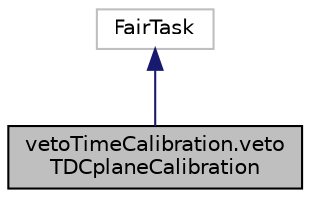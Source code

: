 digraph "vetoTimeCalibration.vetoTDCplaneCalibration"
{
 // LATEX_PDF_SIZE
  edge [fontname="Helvetica",fontsize="10",labelfontname="Helvetica",labelfontsize="10"];
  node [fontname="Helvetica",fontsize="10",shape=record];
  Node1 [label="vetoTimeCalibration.veto\lTDCplaneCalibration",height=0.2,width=0.4,color="black", fillcolor="grey75", style="filled", fontcolor="black",tooltip=" "];
  Node2 -> Node1 [dir="back",color="midnightblue",fontsize="10",style="solid",fontname="Helvetica"];
  Node2 [label="FairTask",height=0.2,width=0.4,color="grey75", fillcolor="white", style="filled",tooltip=" "];
}
